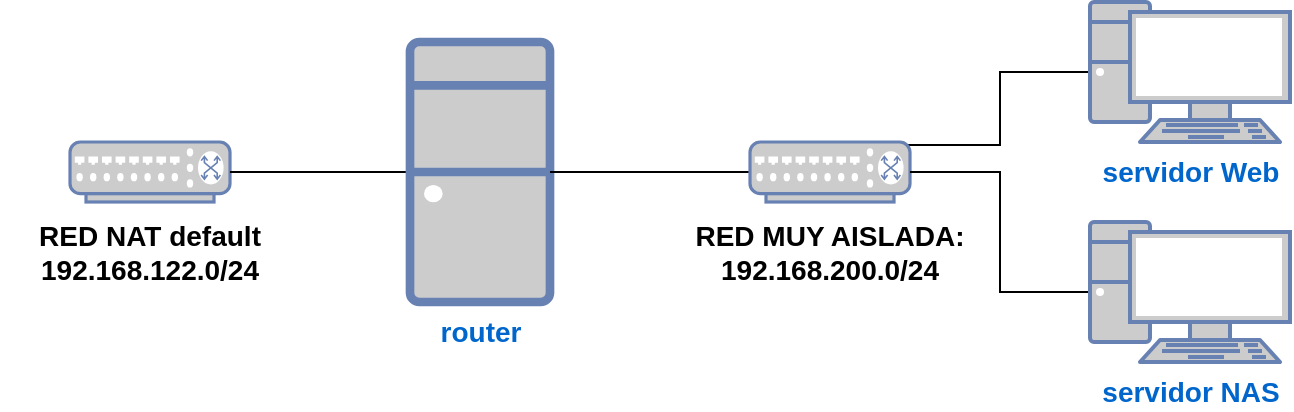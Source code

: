 <mxfile version="28.2.5">
  <diagram name="Página-1" id="7kTeJVYpfzh1vVqRRxn1">
    <mxGraphModel dx="2066" dy="1123" grid="1" gridSize="10" guides="1" tooltips="1" connect="1" arrows="1" fold="1" page="1" pageScale="1" pageWidth="1169" pageHeight="827" math="0" shadow="0">
      <root>
        <mxCell id="0" />
        <mxCell id="1" parent="0" />
        <mxCell id="bznNcdpYTy7k50MfixP5-1" value="" style="fontColor=#0066CC;verticalAlign=top;verticalLabelPosition=bottom;labelPosition=center;align=center;html=1;outlineConnect=0;fillColor=#CCCCCC;strokeColor=#6881B3;gradientColor=none;gradientDirection=north;strokeWidth=2;shape=mxgraph.networks.switch;" parent="1" vertex="1">
          <mxGeometry x="150" y="200" width="80" height="30" as="geometry" />
        </mxCell>
        <mxCell id="bznNcdpYTy7k50MfixP5-17" value="" style="edgeStyle=orthogonalEdgeStyle;rounded=0;orthogonalLoop=1;jettySize=auto;html=1;endArrow=none;endFill=0;" parent="1" source="bznNcdpYTy7k50MfixP5-3" target="bznNcdpYTy7k50MfixP5-1" edge="1">
          <mxGeometry relative="1" as="geometry" />
        </mxCell>
        <mxCell id="bznNcdpYTy7k50MfixP5-3" value="&lt;font size=&quot;1&quot;&gt;&lt;b style=&quot;font-size: 14px;&quot;&gt;router&lt;/b&gt;&lt;/font&gt;" style="fontColor=#0066CC;verticalAlign=top;verticalLabelPosition=bottom;labelPosition=center;align=center;html=1;outlineConnect=0;fillColor=#CCCCCC;strokeColor=#6881B3;gradientColor=none;gradientDirection=north;strokeWidth=2;shape=mxgraph.networks.desktop_pc;" parent="1" vertex="1">
          <mxGeometry x="320" y="150" width="70" height="130" as="geometry" />
        </mxCell>
        <mxCell id="bznNcdpYTy7k50MfixP5-13" value="" style="edgeStyle=orthogonalEdgeStyle;rounded=0;orthogonalLoop=1;jettySize=auto;html=1;entryX=0.95;entryY=0.05;entryDx=0;entryDy=0;entryPerimeter=0;endArrow=none;endFill=0;" parent="1" source="bznNcdpYTy7k50MfixP5-4" target="bznNcdpYTy7k50MfixP5-5" edge="1">
          <mxGeometry relative="1" as="geometry" />
        </mxCell>
        <mxCell id="bznNcdpYTy7k50MfixP5-4" value="&lt;font size=&quot;1&quot;&gt;&lt;b style=&quot;font-size: 14px;&quot;&gt;servidor Web&lt;/b&gt;&lt;/font&gt;" style="fontColor=#0066CC;verticalAlign=top;verticalLabelPosition=bottom;labelPosition=center;align=center;html=1;outlineConnect=0;fillColor=#CCCCCC;strokeColor=#6881B3;gradientColor=none;gradientDirection=north;strokeWidth=2;shape=mxgraph.networks.pc;" parent="1" vertex="1">
          <mxGeometry x="660" y="130" width="100" height="70" as="geometry" />
        </mxCell>
        <mxCell id="bznNcdpYTy7k50MfixP5-16" value="" style="edgeStyle=orthogonalEdgeStyle;rounded=0;orthogonalLoop=1;jettySize=auto;html=1;endArrow=none;endFill=0;" parent="1" source="bznNcdpYTy7k50MfixP5-5" target="bznNcdpYTy7k50MfixP5-3" edge="1">
          <mxGeometry relative="1" as="geometry" />
        </mxCell>
        <mxCell id="bznNcdpYTy7k50MfixP5-5" value="" style="fontColor=#0066CC;verticalAlign=top;verticalLabelPosition=bottom;labelPosition=center;align=center;html=1;outlineConnect=0;fillColor=#CCCCCC;strokeColor=#6881B3;gradientColor=none;gradientDirection=north;strokeWidth=2;shape=mxgraph.networks.switch;" parent="1" vertex="1">
          <mxGeometry x="490" y="200" width="80" height="30" as="geometry" />
        </mxCell>
        <mxCell id="bznNcdpYTy7k50MfixP5-15" value="" style="edgeStyle=orthogonalEdgeStyle;rounded=0;orthogonalLoop=1;jettySize=auto;html=1;endArrow=none;endFill=0;entryX=1;entryY=0.5;entryDx=0;entryDy=0;entryPerimeter=0;" parent="1" source="bznNcdpYTy7k50MfixP5-6" target="bznNcdpYTy7k50MfixP5-5" edge="1">
          <mxGeometry relative="1" as="geometry">
            <mxPoint x="580" y="275" as="targetPoint" />
          </mxGeometry>
        </mxCell>
        <mxCell id="bznNcdpYTy7k50MfixP5-6" value="&lt;font size=&quot;1&quot;&gt;&lt;b style=&quot;font-size: 14px;&quot;&gt;servidor NAS&lt;/b&gt;&lt;/font&gt;" style="fontColor=#0066CC;verticalAlign=top;verticalLabelPosition=bottom;labelPosition=center;align=center;html=1;outlineConnect=0;fillColor=#CCCCCC;strokeColor=#6881B3;gradientColor=none;gradientDirection=north;strokeWidth=2;shape=mxgraph.networks.pc;" parent="1" vertex="1">
          <mxGeometry x="660" y="240" width="100" height="70" as="geometry" />
        </mxCell>
        <mxCell id="bznNcdpYTy7k50MfixP5-19" value="&lt;font size=&quot;1&quot;&gt;&lt;b style=&quot;font-size: 14px;&quot;&gt;RED MUY AISLADA: 192.168.200.0/24&lt;/b&gt;&lt;/font&gt;" style="text;strokeColor=none;align=center;fillColor=none;html=1;verticalAlign=middle;whiteSpace=wrap;rounded=0;" parent="1" vertex="1">
          <mxGeometry x="455" y="240" width="150" height="30" as="geometry" />
        </mxCell>
        <mxCell id="aw222hyUdG064CzMHrVQ-1" value="&lt;font size=&quot;1&quot;&gt;&lt;b style=&quot;font-size: 14px;&quot;&gt;RED NAT default&lt;br&gt;192.168.122.0/24&lt;/b&gt;&lt;/font&gt;" style="text;strokeColor=none;align=center;fillColor=none;html=1;verticalAlign=middle;whiteSpace=wrap;rounded=0;" vertex="1" parent="1">
          <mxGeometry x="115" y="240" width="150" height="30" as="geometry" />
        </mxCell>
      </root>
    </mxGraphModel>
  </diagram>
</mxfile>
